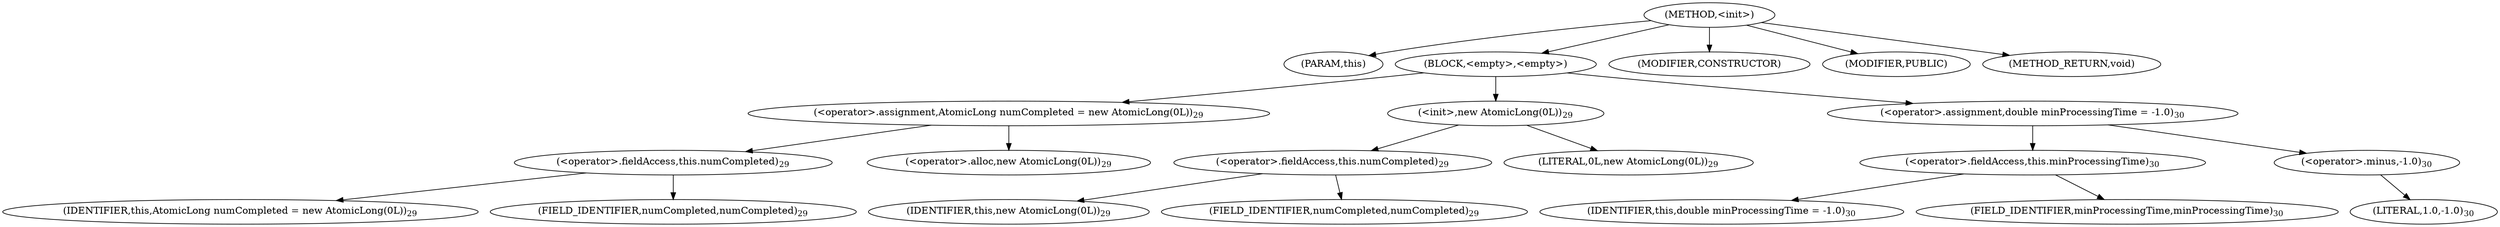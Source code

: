 digraph "&lt;init&gt;" {  
"350" [label = <(METHOD,&lt;init&gt;)> ]
"351" [label = <(PARAM,this)> ]
"352" [label = <(BLOCK,&lt;empty&gt;,&lt;empty&gt;)> ]
"353" [label = <(&lt;operator&gt;.assignment,AtomicLong numCompleted = new AtomicLong(0L))<SUB>29</SUB>> ]
"354" [label = <(&lt;operator&gt;.fieldAccess,this.numCompleted)<SUB>29</SUB>> ]
"355" [label = <(IDENTIFIER,this,AtomicLong numCompleted = new AtomicLong(0L))<SUB>29</SUB>> ]
"356" [label = <(FIELD_IDENTIFIER,numCompleted,numCompleted)<SUB>29</SUB>> ]
"357" [label = <(&lt;operator&gt;.alloc,new AtomicLong(0L))<SUB>29</SUB>> ]
"358" [label = <(&lt;init&gt;,new AtomicLong(0L))<SUB>29</SUB>> ]
"359" [label = <(&lt;operator&gt;.fieldAccess,this.numCompleted)<SUB>29</SUB>> ]
"360" [label = <(IDENTIFIER,this,new AtomicLong(0L))<SUB>29</SUB>> ]
"361" [label = <(FIELD_IDENTIFIER,numCompleted,numCompleted)<SUB>29</SUB>> ]
"362" [label = <(LITERAL,0L,new AtomicLong(0L))<SUB>29</SUB>> ]
"363" [label = <(&lt;operator&gt;.assignment,double minProcessingTime = -1.0)<SUB>30</SUB>> ]
"364" [label = <(&lt;operator&gt;.fieldAccess,this.minProcessingTime)<SUB>30</SUB>> ]
"365" [label = <(IDENTIFIER,this,double minProcessingTime = -1.0)<SUB>30</SUB>> ]
"366" [label = <(FIELD_IDENTIFIER,minProcessingTime,minProcessingTime)<SUB>30</SUB>> ]
"367" [label = <(&lt;operator&gt;.minus,-1.0)<SUB>30</SUB>> ]
"368" [label = <(LITERAL,1.0,-1.0)<SUB>30</SUB>> ]
"369" [label = <(MODIFIER,CONSTRUCTOR)> ]
"370" [label = <(MODIFIER,PUBLIC)> ]
"371" [label = <(METHOD_RETURN,void)> ]
  "350" -> "351" 
  "350" -> "352" 
  "350" -> "369" 
  "350" -> "370" 
  "350" -> "371" 
  "352" -> "353" 
  "352" -> "358" 
  "352" -> "363" 
  "353" -> "354" 
  "353" -> "357" 
  "354" -> "355" 
  "354" -> "356" 
  "358" -> "359" 
  "358" -> "362" 
  "359" -> "360" 
  "359" -> "361" 
  "363" -> "364" 
  "363" -> "367" 
  "364" -> "365" 
  "364" -> "366" 
  "367" -> "368" 
}
